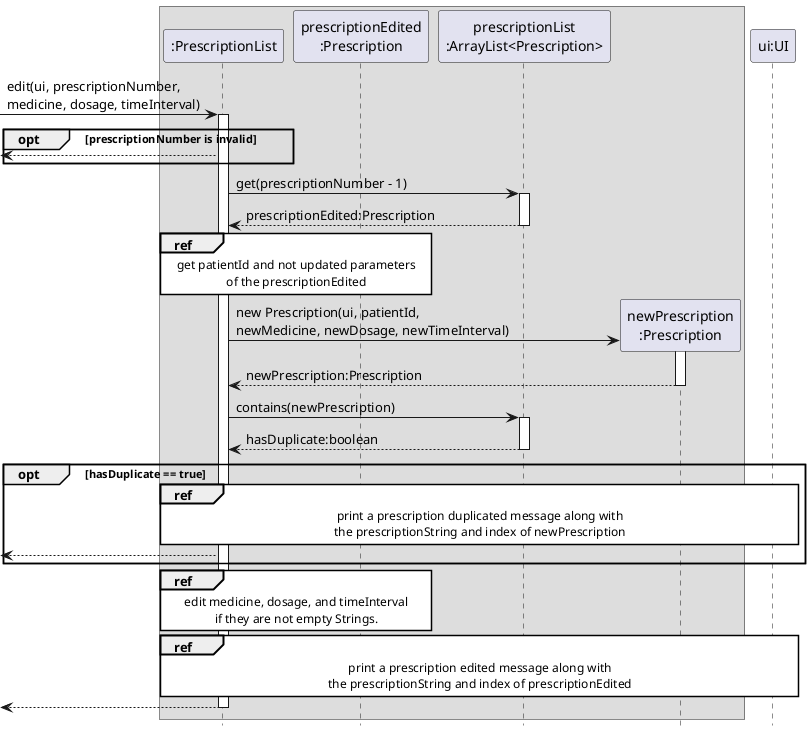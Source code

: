 @startuml
hide footbox
skinparam sequenceReferenceBackgroundColor #White

box
participant ":PrescriptionList" as A
participant "prescriptionEdited\n:Prescription" as E
participant "prescriptionList\n:ArrayList<Prescription>" as C
participant "newPrescription\n:Prescription" as B
end box

participant "ui:UI" as D

[-> A : edit(ui, prescriptionNumber, \nmedicine, dosage, timeInterval)
activate A

opt prescriptionNumber is invalid
[<-- A
end

A -> C : get(prescriptionNumber - 1)
activate C
return prescriptionEdited:Prescription

ref over A, E
get patientId and not updated parameters
of the prescriptionEdited
end

create B
A -> B : new Prescription(ui, patientId, \nnewMedicine, newDosage, newTimeInterval)
activate B
B --> A : newPrescription:Prescription
deactivate B

A -> C : contains(newPrescription)
activate C
return hasDuplicate:boolean

opt hasDuplicate == true
    ref over A, E, C, D
        print a prescription duplicated message along with
        the prescriptionString and index of newPrescription
    end

    [<-- A
end

ref over A, E
edit medicine, dosage, and timeInterval
if they are not empty Strings.
end

ref over A, E, C, D
    print a prescription edited message along with
    the prescriptionString and index of prescriptionEdited
end
return


@enduml